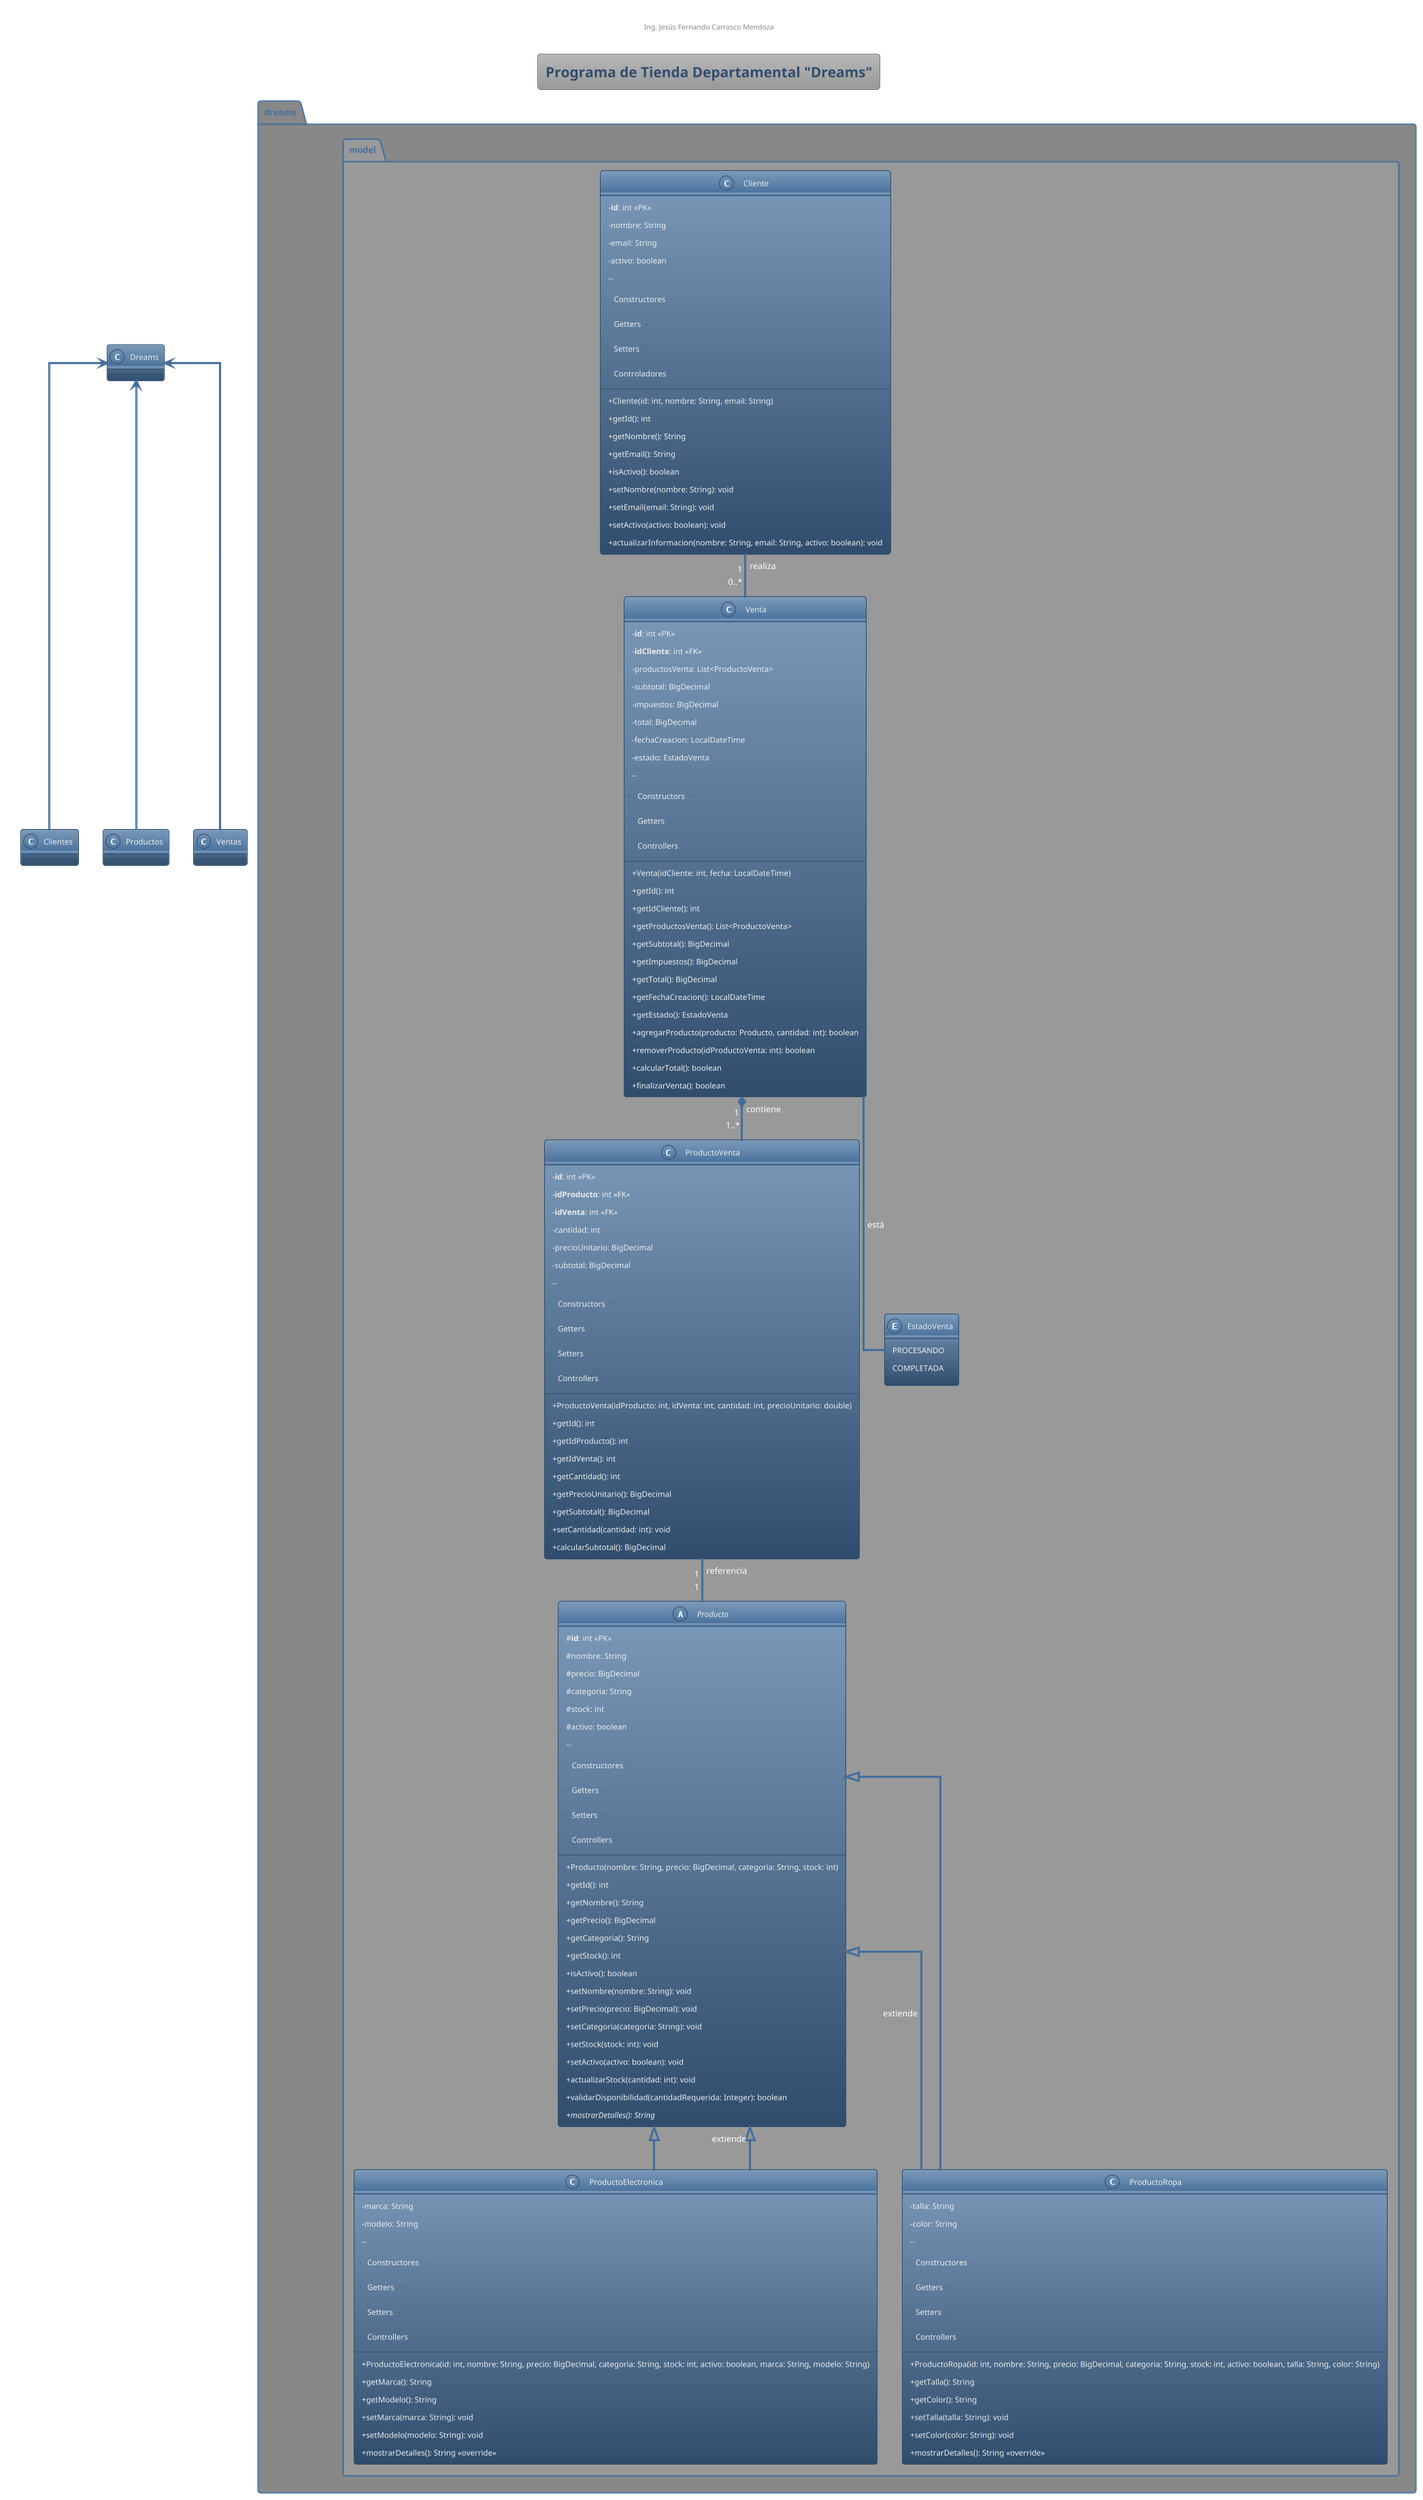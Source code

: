 @startuml dreams 
 
    '=== Estilos === 
 
    !theme spacelab 
 
    skinparam classAttributeIconSize 0 
    skinparam linetype ortho 
 
    '=== Título === 
 
    title Programa de Tienda Departamental "Dreams" 
 
    '=== Encabezado === 
 
    center header <color:#888888>Ing. Jesús Fernando Carrasco Mendoza</color> 
 
    '=== Paquetes === 
 
    package dreams.model #999999 { 
 
        '=== Modelos === 

        class Tienda {
            - **id**: int <<PK>>
            - nombre: String
            - ubicacion: String
            - telefono: String
            -- 
            .. Constructores ..
            + Tienda(id: int, nombre: String, ubicacion: String, telefono: String)
            .. Getters ..
            + getId(): int
            + getNombre(): String
            + getUbicacion(): String
            + getTelefono(): String
        }

        class Cliente {
            - **id**: int <<PK>>
            - nombre: String
            - email: String
            - activo: boolean 
            -- 
            .. Constructores .. 
            + Cliente(id: int, nombre: String, email: String) 
            .. Getters .. 
            + getId(): int 
            + getNombre(): String 
            + getEmail(): String 
            + isActivo(): boolean 
            .. Setters .. 
            + setNombre(nombre: String): void 
            + setEmail(email: String): void 
            + setActivo(activo: boolean): void 
            .. Controladores .. 
            + actualizarInformacion(nombre: String, email: String, activo: boolean): void 
        } 
 
        abstract class Producto { 
            # **id**: int <<PK>> 
            # nombre: String 
            # precio: BigDecimal 
            # categoria: String
            # stock: int 
            # activo: boolean 
            -- 
            .. Constructores .. 
            + Producto(nombre: String, precio: BigDecimal, categoria: String, stock: int) 
            .. Getters .. 
            + getId(): int 
            + getNombre(): String 
            + getPrecio(): BigDecimal 
            + getCategoria(): String 
            + getStock(): int 
            + isActivo(): boolean 
            .. Setters .. 
            + setNombre(nombre: String): void 
            + setPrecio(precio: BigDecimal): void 
            + setCategoria(categoria: String): void 
            + setStock(stock: int): void 
            + setActivo(activo: boolean): void 
            .. Controllers .. 
            + actualizarStock(cantidad: int): void 
            + validarDisponibilidad(cantidadRequerida: Integer): boolean 
            + {abstract} mostrarDetalles(): String 
        }
 
        class Venta { 
            - **id**: int <<PK>> 
            - **idCliente**: int <<FK>> 
            - productosVenta: List<ProductoVenta> 
            - subtotal: BigDecimal 
            - impuestos: BigDecimal 
            - total: BigDecimal 
            - fechaCreacion: LocalDateTime 
            - estado: EstadoVenta 
            -- 
            .. Constructors .. 
            + Venta(idCliente: int, fecha: LocalDateTime) 
            .. Getters .. 
            + getId(): int 
            + getIdCliente(): int 
            + getProductosVenta(): List<ProductoVenta> 
            + getSubtotal(): BigDecimal 
            + getImpuestos(): BigDecimal 
            + getTotal(): BigDecimal 
            + getFechaCreacion(): LocalDateTime 
            + getEstado(): EstadoVenta 
            .. Controllers .. 
            + agregarProducto(producto: Producto, cantidad: int): boolean 
            + removerProducto(idProductoVenta: int): boolean 
            + calcularTotal(): boolean 
            + finalizarVenta(): boolean 
        } 
 
        class ProductoVenta { 
            - **id**: int <<PK>> 
            - **idProducto**: int <<FK>> 
            - **idVenta**: int <<FK>> 
            - cantidad: int 
            - precioUnitario: BigDecimal 
            - subtotal: BigDecimal 
            -- 
            .. Constructors .. 
            + ProductoVenta(idProducto: int, idVenta: int, cantidad: int, precioUnitario: double)
            .. Getters .. 
            + getId(): int 
            + getIdProducto(): int 
            + getIdVenta(): int 
            + getCantidad(): int 
            + getPrecioUnitario(): BigDecimal 
            + getSubtotal(): BigDecimal 
            .. Setters .. 
            + setCantidad(cantidad: int): void 
            .. Controllers .. 
            + calcularSubtotal(): BigDecimal 
        } 
 
        class ProductoElectronica extends Producto {
            - marca: String
            - modelo: String
            -- 
            .. Constructores .. 
            + ProductoElectronica(id: int, nombre: String, precio: BigDecimal, categoria: String, stock: int, activo: boolean, marca: String, modelo: String)
            .. Getters .. 
            + getMarca(): String 
            + getModelo(): String 
            .. Setters .. 
            + setMarca(marca: String): void 
            + setModelo(modelo: String): void 
            .. Controllers .. 
            + mostrarDetalles(): String <<override>> 
        }
 
        class ProductoRopa extends Producto {
            - talla: String
            - color: String
            -- 
            .. Constructores .. 
            + ProductoRopa(id: int, nombre: String, precio: BigDecimal, categoria: String, stock: int, activo: boolean, talla: String, color: String) 
            .. Getters .. 
            + getTalla(): String 
            + getColor(): String 
            .. Setters .. 
            + setTalla(talla: String): void 
            + setColor(color: String): void 
            .. Controllers .. 
            + mostrarDetalles(): String <<override>> 
        } 
 
        '=== Enumeraciones === 
 
        enum EstadoVenta {
            PROCESANDO
            COMPLETADA
        } 
        
    } 
 
    package dreams #888888 {
 
        class App {
            -- 
            + {static} main(): void
        }
 
    }
 
    ' === Relaciones ===
 
    ' --- Agregaciones ---
 
    Cliente "1" -- "0..*" Venta : realiza
    ProductoVenta "1" -- "1" Producto : referencia
 
    ' --- Composiciones --- 
 
    Venta "1" *-- "1..*" ProductoVenta : contiene


    
 
    ' --- Herencia (Dependencia) --- (Not needed because "extends" on class Producto define inheritance)

    Producto <|-- ProductoElectronica : extiende
    Producto <|-- ProductoRopa : extiende
 
    ' --- Vistas --- Las vistas depende de las otras clases para realizar sus operaciones, pero no tiene una asociación directa de datos con ellas. (ocultas por layout) 
 
    Dreams "1" <-- "0..*" Clientes : atiende
    Dreams "1" <-- "0..*" Productos : tiene
    Dreams "1" <-- "0..*" Ventas : realiza
 
    ' --- Enumeraciones --- 
 
    Venta --  EstadoVenta : está
 
    ' === Layout === 
 
    hide @unlinked 
 
@enduml 